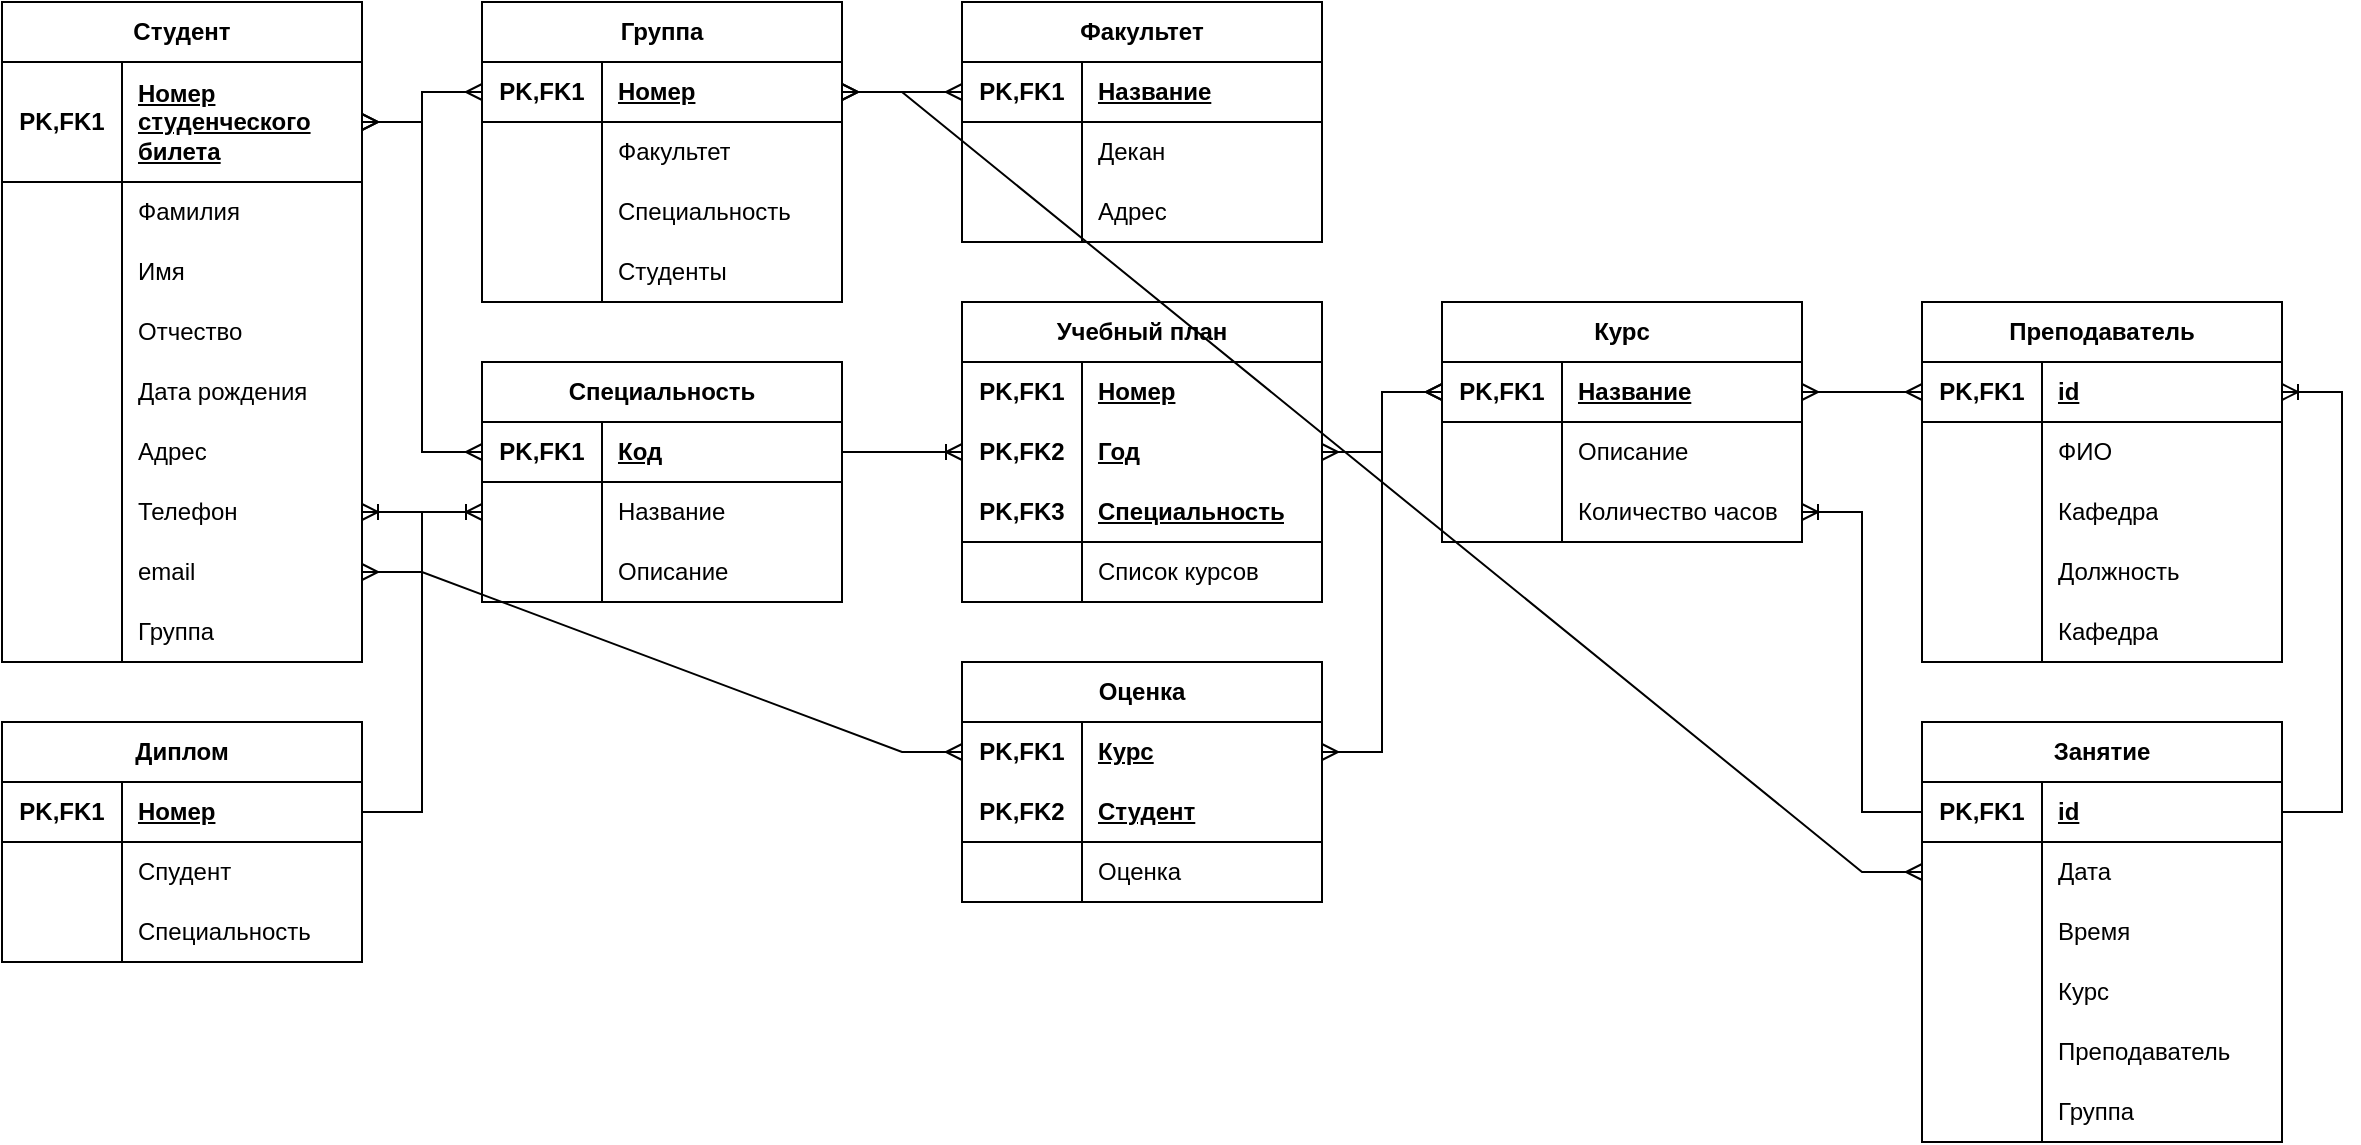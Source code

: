 <mxfile version="22.0.6" type="github">
  <diagram name="Страница — 1" id="ekPkBvsJ7cZYznlb19Yp">
    <mxGraphModel dx="1393" dy="972" grid="1" gridSize="10" guides="1" tooltips="1" connect="1" arrows="1" fold="1" page="1" pageScale="1" pageWidth="827" pageHeight="1169" math="0" shadow="0">
      <root>
        <mxCell id="0" />
        <mxCell id="1" parent="0" />
        <mxCell id="uXCC8TzNnHkalVKYo7rw-1" value="Студент" style="shape=table;startSize=30;container=1;collapsible=1;childLayout=tableLayout;fixedRows=1;rowLines=0;fontStyle=1;align=center;resizeLast=1;html=1;whiteSpace=wrap;" parent="1" vertex="1">
          <mxGeometry x="40" y="40" width="180" height="330" as="geometry" />
        </mxCell>
        <mxCell id="uXCC8TzNnHkalVKYo7rw-5" value="" style="shape=tableRow;horizontal=0;startSize=0;swimlaneHead=0;swimlaneBody=0;fillColor=none;collapsible=0;dropTarget=0;points=[[0,0.5],[1,0.5]];portConstraint=eastwest;top=0;left=0;right=0;bottom=1;html=1;" parent="uXCC8TzNnHkalVKYo7rw-1" vertex="1">
          <mxGeometry y="30" width="180" height="60" as="geometry" />
        </mxCell>
        <mxCell id="uXCC8TzNnHkalVKYo7rw-6" value="PK,FK1" style="shape=partialRectangle;connectable=0;fillColor=none;top=0;left=0;bottom=0;right=0;fontStyle=1;overflow=hidden;html=1;whiteSpace=wrap;" parent="uXCC8TzNnHkalVKYo7rw-5" vertex="1">
          <mxGeometry width="60" height="60" as="geometry">
            <mxRectangle width="60" height="60" as="alternateBounds" />
          </mxGeometry>
        </mxCell>
        <mxCell id="uXCC8TzNnHkalVKYo7rw-7" value="Номер студенческого билета" style="shape=partialRectangle;connectable=0;fillColor=none;top=0;left=0;bottom=0;right=0;align=left;spacingLeft=6;fontStyle=5;overflow=hidden;html=1;whiteSpace=wrap;" parent="uXCC8TzNnHkalVKYo7rw-5" vertex="1">
          <mxGeometry x="60" width="120" height="60" as="geometry">
            <mxRectangle width="120" height="60" as="alternateBounds" />
          </mxGeometry>
        </mxCell>
        <mxCell id="uXCC8TzNnHkalVKYo7rw-8" value="" style="shape=tableRow;horizontal=0;startSize=0;swimlaneHead=0;swimlaneBody=0;fillColor=none;collapsible=0;dropTarget=0;points=[[0,0.5],[1,0.5]];portConstraint=eastwest;top=0;left=0;right=0;bottom=0;html=1;" parent="uXCC8TzNnHkalVKYo7rw-1" vertex="1">
          <mxGeometry y="90" width="180" height="30" as="geometry" />
        </mxCell>
        <mxCell id="uXCC8TzNnHkalVKYo7rw-9" value="" style="shape=partialRectangle;connectable=0;fillColor=none;top=0;left=0;bottom=0;right=0;editable=1;overflow=hidden;html=1;whiteSpace=wrap;" parent="uXCC8TzNnHkalVKYo7rw-8" vertex="1">
          <mxGeometry width="60" height="30" as="geometry">
            <mxRectangle width="60" height="30" as="alternateBounds" />
          </mxGeometry>
        </mxCell>
        <mxCell id="uXCC8TzNnHkalVKYo7rw-10" value="Фамилия" style="shape=partialRectangle;connectable=0;fillColor=none;top=0;left=0;bottom=0;right=0;align=left;spacingLeft=6;overflow=hidden;html=1;whiteSpace=wrap;" parent="uXCC8TzNnHkalVKYo7rw-8" vertex="1">
          <mxGeometry x="60" width="120" height="30" as="geometry">
            <mxRectangle width="120" height="30" as="alternateBounds" />
          </mxGeometry>
        </mxCell>
        <mxCell id="uXCC8TzNnHkalVKYo7rw-11" value="" style="shape=tableRow;horizontal=0;startSize=0;swimlaneHead=0;swimlaneBody=0;fillColor=none;collapsible=0;dropTarget=0;points=[[0,0.5],[1,0.5]];portConstraint=eastwest;top=0;left=0;right=0;bottom=0;html=1;" parent="uXCC8TzNnHkalVKYo7rw-1" vertex="1">
          <mxGeometry y="120" width="180" height="30" as="geometry" />
        </mxCell>
        <mxCell id="uXCC8TzNnHkalVKYo7rw-12" value="" style="shape=partialRectangle;connectable=0;fillColor=none;top=0;left=0;bottom=0;right=0;editable=1;overflow=hidden;html=1;whiteSpace=wrap;" parent="uXCC8TzNnHkalVKYo7rw-11" vertex="1">
          <mxGeometry width="60" height="30" as="geometry">
            <mxRectangle width="60" height="30" as="alternateBounds" />
          </mxGeometry>
        </mxCell>
        <mxCell id="uXCC8TzNnHkalVKYo7rw-13" value="Имя" style="shape=partialRectangle;connectable=0;fillColor=none;top=0;left=0;bottom=0;right=0;align=left;spacingLeft=6;overflow=hidden;html=1;whiteSpace=wrap;" parent="uXCC8TzNnHkalVKYo7rw-11" vertex="1">
          <mxGeometry x="60" width="120" height="30" as="geometry">
            <mxRectangle width="120" height="30" as="alternateBounds" />
          </mxGeometry>
        </mxCell>
        <mxCell id="uXCC8TzNnHkalVKYo7rw-14" value="" style="shape=tableRow;horizontal=0;startSize=0;swimlaneHead=0;swimlaneBody=0;fillColor=none;collapsible=0;dropTarget=0;points=[[0,0.5],[1,0.5]];portConstraint=eastwest;top=0;left=0;right=0;bottom=0;html=1;" parent="uXCC8TzNnHkalVKYo7rw-1" vertex="1">
          <mxGeometry y="150" width="180" height="30" as="geometry" />
        </mxCell>
        <mxCell id="uXCC8TzNnHkalVKYo7rw-15" value="" style="shape=partialRectangle;connectable=0;fillColor=none;top=0;left=0;bottom=0;right=0;editable=1;overflow=hidden;html=1;whiteSpace=wrap;" parent="uXCC8TzNnHkalVKYo7rw-14" vertex="1">
          <mxGeometry width="60" height="30" as="geometry">
            <mxRectangle width="60" height="30" as="alternateBounds" />
          </mxGeometry>
        </mxCell>
        <mxCell id="uXCC8TzNnHkalVKYo7rw-16" value="Отчество" style="shape=partialRectangle;connectable=0;fillColor=none;top=0;left=0;bottom=0;right=0;align=left;spacingLeft=6;overflow=hidden;html=1;whiteSpace=wrap;" parent="uXCC8TzNnHkalVKYo7rw-14" vertex="1">
          <mxGeometry x="60" width="120" height="30" as="geometry">
            <mxRectangle width="120" height="30" as="alternateBounds" />
          </mxGeometry>
        </mxCell>
        <mxCell id="uXCC8TzNnHkalVKYo7rw-17" value="" style="shape=tableRow;horizontal=0;startSize=0;swimlaneHead=0;swimlaneBody=0;fillColor=none;collapsible=0;dropTarget=0;points=[[0,0.5],[1,0.5]];portConstraint=eastwest;top=0;left=0;right=0;bottom=0;html=1;" parent="uXCC8TzNnHkalVKYo7rw-1" vertex="1">
          <mxGeometry y="180" width="180" height="30" as="geometry" />
        </mxCell>
        <mxCell id="uXCC8TzNnHkalVKYo7rw-18" value="" style="shape=partialRectangle;connectable=0;fillColor=none;top=0;left=0;bottom=0;right=0;editable=1;overflow=hidden;html=1;whiteSpace=wrap;" parent="uXCC8TzNnHkalVKYo7rw-17" vertex="1">
          <mxGeometry width="60" height="30" as="geometry">
            <mxRectangle width="60" height="30" as="alternateBounds" />
          </mxGeometry>
        </mxCell>
        <mxCell id="uXCC8TzNnHkalVKYo7rw-19" value="Дата рождения" style="shape=partialRectangle;connectable=0;fillColor=none;top=0;left=0;bottom=0;right=0;align=left;spacingLeft=6;overflow=hidden;html=1;whiteSpace=wrap;" parent="uXCC8TzNnHkalVKYo7rw-17" vertex="1">
          <mxGeometry x="60" width="120" height="30" as="geometry">
            <mxRectangle width="120" height="30" as="alternateBounds" />
          </mxGeometry>
        </mxCell>
        <mxCell id="uXCC8TzNnHkalVKYo7rw-20" value="" style="shape=tableRow;horizontal=0;startSize=0;swimlaneHead=0;swimlaneBody=0;fillColor=none;collapsible=0;dropTarget=0;points=[[0,0.5],[1,0.5]];portConstraint=eastwest;top=0;left=0;right=0;bottom=0;html=1;" parent="uXCC8TzNnHkalVKYo7rw-1" vertex="1">
          <mxGeometry y="210" width="180" height="30" as="geometry" />
        </mxCell>
        <mxCell id="uXCC8TzNnHkalVKYo7rw-21" value="" style="shape=partialRectangle;connectable=0;fillColor=none;top=0;left=0;bottom=0;right=0;editable=1;overflow=hidden;html=1;whiteSpace=wrap;" parent="uXCC8TzNnHkalVKYo7rw-20" vertex="1">
          <mxGeometry width="60" height="30" as="geometry">
            <mxRectangle width="60" height="30" as="alternateBounds" />
          </mxGeometry>
        </mxCell>
        <mxCell id="uXCC8TzNnHkalVKYo7rw-22" value="Адрес" style="shape=partialRectangle;connectable=0;fillColor=none;top=0;left=0;bottom=0;right=0;align=left;spacingLeft=6;overflow=hidden;html=1;whiteSpace=wrap;" parent="uXCC8TzNnHkalVKYo7rw-20" vertex="1">
          <mxGeometry x="60" width="120" height="30" as="geometry">
            <mxRectangle width="120" height="30" as="alternateBounds" />
          </mxGeometry>
        </mxCell>
        <mxCell id="uXCC8TzNnHkalVKYo7rw-23" value="" style="shape=tableRow;horizontal=0;startSize=0;swimlaneHead=0;swimlaneBody=0;fillColor=none;collapsible=0;dropTarget=0;points=[[0,0.5],[1,0.5]];portConstraint=eastwest;top=0;left=0;right=0;bottom=0;html=1;" parent="uXCC8TzNnHkalVKYo7rw-1" vertex="1">
          <mxGeometry y="240" width="180" height="30" as="geometry" />
        </mxCell>
        <mxCell id="uXCC8TzNnHkalVKYo7rw-24" value="" style="shape=partialRectangle;connectable=0;fillColor=none;top=0;left=0;bottom=0;right=0;editable=1;overflow=hidden;html=1;whiteSpace=wrap;" parent="uXCC8TzNnHkalVKYo7rw-23" vertex="1">
          <mxGeometry width="60" height="30" as="geometry">
            <mxRectangle width="60" height="30" as="alternateBounds" />
          </mxGeometry>
        </mxCell>
        <mxCell id="uXCC8TzNnHkalVKYo7rw-25" value="Телефон" style="shape=partialRectangle;connectable=0;fillColor=none;top=0;left=0;bottom=0;right=0;align=left;spacingLeft=6;overflow=hidden;html=1;whiteSpace=wrap;" parent="uXCC8TzNnHkalVKYo7rw-23" vertex="1">
          <mxGeometry x="60" width="120" height="30" as="geometry">
            <mxRectangle width="120" height="30" as="alternateBounds" />
          </mxGeometry>
        </mxCell>
        <mxCell id="uXCC8TzNnHkalVKYo7rw-26" value="" style="shape=tableRow;horizontal=0;startSize=0;swimlaneHead=0;swimlaneBody=0;fillColor=none;collapsible=0;dropTarget=0;points=[[0,0.5],[1,0.5]];portConstraint=eastwest;top=0;left=0;right=0;bottom=0;html=1;" parent="uXCC8TzNnHkalVKYo7rw-1" vertex="1">
          <mxGeometry y="270" width="180" height="30" as="geometry" />
        </mxCell>
        <mxCell id="uXCC8TzNnHkalVKYo7rw-27" value="" style="shape=partialRectangle;connectable=0;fillColor=none;top=0;left=0;bottom=0;right=0;editable=1;overflow=hidden;html=1;whiteSpace=wrap;" parent="uXCC8TzNnHkalVKYo7rw-26" vertex="1">
          <mxGeometry width="60" height="30" as="geometry">
            <mxRectangle width="60" height="30" as="alternateBounds" />
          </mxGeometry>
        </mxCell>
        <mxCell id="uXCC8TzNnHkalVKYo7rw-28" value="email" style="shape=partialRectangle;connectable=0;fillColor=none;top=0;left=0;bottom=0;right=0;align=left;spacingLeft=6;overflow=hidden;html=1;whiteSpace=wrap;" parent="uXCC8TzNnHkalVKYo7rw-26" vertex="1">
          <mxGeometry x="60" width="120" height="30" as="geometry">
            <mxRectangle width="120" height="30" as="alternateBounds" />
          </mxGeometry>
        </mxCell>
        <mxCell id="5tpieAdQ_mzRjyHp9Hdp-1" value="" style="shape=tableRow;horizontal=0;startSize=0;swimlaneHead=0;swimlaneBody=0;fillColor=none;collapsible=0;dropTarget=0;points=[[0,0.5],[1,0.5]];portConstraint=eastwest;top=0;left=0;right=0;bottom=0;html=1;" vertex="1" parent="uXCC8TzNnHkalVKYo7rw-1">
          <mxGeometry y="300" width="180" height="30" as="geometry" />
        </mxCell>
        <mxCell id="5tpieAdQ_mzRjyHp9Hdp-2" value="" style="shape=partialRectangle;connectable=0;fillColor=none;top=0;left=0;bottom=0;right=0;editable=1;overflow=hidden;html=1;whiteSpace=wrap;" vertex="1" parent="5tpieAdQ_mzRjyHp9Hdp-1">
          <mxGeometry width="60" height="30" as="geometry">
            <mxRectangle width="60" height="30" as="alternateBounds" />
          </mxGeometry>
        </mxCell>
        <mxCell id="5tpieAdQ_mzRjyHp9Hdp-3" value="Группа" style="shape=partialRectangle;connectable=0;fillColor=none;top=0;left=0;bottom=0;right=0;align=left;spacingLeft=6;overflow=hidden;html=1;whiteSpace=wrap;" vertex="1" parent="5tpieAdQ_mzRjyHp9Hdp-1">
          <mxGeometry x="60" width="120" height="30" as="geometry">
            <mxRectangle width="120" height="30" as="alternateBounds" />
          </mxGeometry>
        </mxCell>
        <mxCell id="uXCC8TzNnHkalVKYo7rw-38" value="Факультет" style="shape=table;startSize=30;container=1;collapsible=1;childLayout=tableLayout;fixedRows=1;rowLines=0;fontStyle=1;align=center;resizeLast=1;html=1;whiteSpace=wrap;" parent="1" vertex="1">
          <mxGeometry x="520" y="40" width="180" height="120" as="geometry" />
        </mxCell>
        <mxCell id="uXCC8TzNnHkalVKYo7rw-42" value="" style="shape=tableRow;horizontal=0;startSize=0;swimlaneHead=0;swimlaneBody=0;fillColor=none;collapsible=0;dropTarget=0;points=[[0,0.5],[1,0.5]];portConstraint=eastwest;top=0;left=0;right=0;bottom=1;html=1;" parent="uXCC8TzNnHkalVKYo7rw-38" vertex="1">
          <mxGeometry y="30" width="180" height="30" as="geometry" />
        </mxCell>
        <mxCell id="uXCC8TzNnHkalVKYo7rw-43" value="PK,FK1" style="shape=partialRectangle;connectable=0;fillColor=none;top=0;left=0;bottom=0;right=0;fontStyle=1;overflow=hidden;html=1;whiteSpace=wrap;" parent="uXCC8TzNnHkalVKYo7rw-42" vertex="1">
          <mxGeometry width="60" height="30" as="geometry">
            <mxRectangle width="60" height="30" as="alternateBounds" />
          </mxGeometry>
        </mxCell>
        <mxCell id="uXCC8TzNnHkalVKYo7rw-44" value="Название" style="shape=partialRectangle;connectable=0;fillColor=none;top=0;left=0;bottom=0;right=0;align=left;spacingLeft=6;fontStyle=5;overflow=hidden;html=1;whiteSpace=wrap;" parent="uXCC8TzNnHkalVKYo7rw-42" vertex="1">
          <mxGeometry x="60" width="120" height="30" as="geometry">
            <mxRectangle width="120" height="30" as="alternateBounds" />
          </mxGeometry>
        </mxCell>
        <mxCell id="uXCC8TzNnHkalVKYo7rw-45" value="" style="shape=tableRow;horizontal=0;startSize=0;swimlaneHead=0;swimlaneBody=0;fillColor=none;collapsible=0;dropTarget=0;points=[[0,0.5],[1,0.5]];portConstraint=eastwest;top=0;left=0;right=0;bottom=0;html=1;" parent="uXCC8TzNnHkalVKYo7rw-38" vertex="1">
          <mxGeometry y="60" width="180" height="30" as="geometry" />
        </mxCell>
        <mxCell id="uXCC8TzNnHkalVKYo7rw-46" value="" style="shape=partialRectangle;connectable=0;fillColor=none;top=0;left=0;bottom=0;right=0;editable=1;overflow=hidden;html=1;whiteSpace=wrap;" parent="uXCC8TzNnHkalVKYo7rw-45" vertex="1">
          <mxGeometry width="60" height="30" as="geometry">
            <mxRectangle width="60" height="30" as="alternateBounds" />
          </mxGeometry>
        </mxCell>
        <mxCell id="uXCC8TzNnHkalVKYo7rw-47" value="Декан" style="shape=partialRectangle;connectable=0;fillColor=none;top=0;left=0;bottom=0;right=0;align=left;spacingLeft=6;overflow=hidden;html=1;whiteSpace=wrap;" parent="uXCC8TzNnHkalVKYo7rw-45" vertex="1">
          <mxGeometry x="60" width="120" height="30" as="geometry">
            <mxRectangle width="120" height="30" as="alternateBounds" />
          </mxGeometry>
        </mxCell>
        <mxCell id="uXCC8TzNnHkalVKYo7rw-48" value="" style="shape=tableRow;horizontal=0;startSize=0;swimlaneHead=0;swimlaneBody=0;fillColor=none;collapsible=0;dropTarget=0;points=[[0,0.5],[1,0.5]];portConstraint=eastwest;top=0;left=0;right=0;bottom=0;html=1;" parent="uXCC8TzNnHkalVKYo7rw-38" vertex="1">
          <mxGeometry y="90" width="180" height="30" as="geometry" />
        </mxCell>
        <mxCell id="uXCC8TzNnHkalVKYo7rw-49" value="" style="shape=partialRectangle;connectable=0;fillColor=none;top=0;left=0;bottom=0;right=0;editable=1;overflow=hidden;html=1;whiteSpace=wrap;" parent="uXCC8TzNnHkalVKYo7rw-48" vertex="1">
          <mxGeometry width="60" height="30" as="geometry">
            <mxRectangle width="60" height="30" as="alternateBounds" />
          </mxGeometry>
        </mxCell>
        <mxCell id="uXCC8TzNnHkalVKYo7rw-50" value="Адрес" style="shape=partialRectangle;connectable=0;fillColor=none;top=0;left=0;bottom=0;right=0;align=left;spacingLeft=6;overflow=hidden;html=1;whiteSpace=wrap;" parent="uXCC8TzNnHkalVKYo7rw-48" vertex="1">
          <mxGeometry x="60" width="120" height="30" as="geometry">
            <mxRectangle width="120" height="30" as="alternateBounds" />
          </mxGeometry>
        </mxCell>
        <mxCell id="uXCC8TzNnHkalVKYo7rw-51" value="Специальность" style="shape=table;startSize=30;container=1;collapsible=1;childLayout=tableLayout;fixedRows=1;rowLines=0;fontStyle=1;align=center;resizeLast=1;html=1;whiteSpace=wrap;" parent="1" vertex="1">
          <mxGeometry x="280" y="220" width="180" height="120" as="geometry" />
        </mxCell>
        <mxCell id="uXCC8TzNnHkalVKYo7rw-55" value="" style="shape=tableRow;horizontal=0;startSize=0;swimlaneHead=0;swimlaneBody=0;fillColor=none;collapsible=0;dropTarget=0;points=[[0,0.5],[1,0.5]];portConstraint=eastwest;top=0;left=0;right=0;bottom=1;html=1;" parent="uXCC8TzNnHkalVKYo7rw-51" vertex="1">
          <mxGeometry y="30" width="180" height="30" as="geometry" />
        </mxCell>
        <mxCell id="uXCC8TzNnHkalVKYo7rw-56" value="PK,FK1" style="shape=partialRectangle;connectable=0;fillColor=none;top=0;left=0;bottom=0;right=0;fontStyle=1;overflow=hidden;html=1;whiteSpace=wrap;" parent="uXCC8TzNnHkalVKYo7rw-55" vertex="1">
          <mxGeometry width="60" height="30" as="geometry">
            <mxRectangle width="60" height="30" as="alternateBounds" />
          </mxGeometry>
        </mxCell>
        <mxCell id="uXCC8TzNnHkalVKYo7rw-57" value="Код" style="shape=partialRectangle;connectable=0;fillColor=none;top=0;left=0;bottom=0;right=0;align=left;spacingLeft=6;fontStyle=5;overflow=hidden;html=1;whiteSpace=wrap;" parent="uXCC8TzNnHkalVKYo7rw-55" vertex="1">
          <mxGeometry x="60" width="120" height="30" as="geometry">
            <mxRectangle width="120" height="30" as="alternateBounds" />
          </mxGeometry>
        </mxCell>
        <mxCell id="uXCC8TzNnHkalVKYo7rw-58" value="" style="shape=tableRow;horizontal=0;startSize=0;swimlaneHead=0;swimlaneBody=0;fillColor=none;collapsible=0;dropTarget=0;points=[[0,0.5],[1,0.5]];portConstraint=eastwest;top=0;left=0;right=0;bottom=0;html=1;" parent="uXCC8TzNnHkalVKYo7rw-51" vertex="1">
          <mxGeometry y="60" width="180" height="30" as="geometry" />
        </mxCell>
        <mxCell id="uXCC8TzNnHkalVKYo7rw-59" value="" style="shape=partialRectangle;connectable=0;fillColor=none;top=0;left=0;bottom=0;right=0;editable=1;overflow=hidden;html=1;whiteSpace=wrap;" parent="uXCC8TzNnHkalVKYo7rw-58" vertex="1">
          <mxGeometry width="60" height="30" as="geometry">
            <mxRectangle width="60" height="30" as="alternateBounds" />
          </mxGeometry>
        </mxCell>
        <mxCell id="uXCC8TzNnHkalVKYo7rw-60" value="Название" style="shape=partialRectangle;connectable=0;fillColor=none;top=0;left=0;bottom=0;right=0;align=left;spacingLeft=6;overflow=hidden;html=1;whiteSpace=wrap;" parent="uXCC8TzNnHkalVKYo7rw-58" vertex="1">
          <mxGeometry x="60" width="120" height="30" as="geometry">
            <mxRectangle width="120" height="30" as="alternateBounds" />
          </mxGeometry>
        </mxCell>
        <mxCell id="uXCC8TzNnHkalVKYo7rw-61" value="" style="shape=tableRow;horizontal=0;startSize=0;swimlaneHead=0;swimlaneBody=0;fillColor=none;collapsible=0;dropTarget=0;points=[[0,0.5],[1,0.5]];portConstraint=eastwest;top=0;left=0;right=0;bottom=0;html=1;" parent="uXCC8TzNnHkalVKYo7rw-51" vertex="1">
          <mxGeometry y="90" width="180" height="30" as="geometry" />
        </mxCell>
        <mxCell id="uXCC8TzNnHkalVKYo7rw-62" value="" style="shape=partialRectangle;connectable=0;fillColor=none;top=0;left=0;bottom=0;right=0;editable=1;overflow=hidden;html=1;whiteSpace=wrap;" parent="uXCC8TzNnHkalVKYo7rw-61" vertex="1">
          <mxGeometry width="60" height="30" as="geometry">
            <mxRectangle width="60" height="30" as="alternateBounds" />
          </mxGeometry>
        </mxCell>
        <mxCell id="uXCC8TzNnHkalVKYo7rw-63" value="Описание" style="shape=partialRectangle;connectable=0;fillColor=none;top=0;left=0;bottom=0;right=0;align=left;spacingLeft=6;overflow=hidden;html=1;whiteSpace=wrap;" parent="uXCC8TzNnHkalVKYo7rw-61" vertex="1">
          <mxGeometry x="60" width="120" height="30" as="geometry">
            <mxRectangle width="120" height="30" as="alternateBounds" />
          </mxGeometry>
        </mxCell>
        <mxCell id="uXCC8TzNnHkalVKYo7rw-83" value="Курс" style="shape=table;startSize=30;container=1;collapsible=1;childLayout=tableLayout;fixedRows=1;rowLines=0;fontStyle=1;align=center;resizeLast=1;html=1;whiteSpace=wrap;" parent="1" vertex="1">
          <mxGeometry x="760" y="190" width="180" height="120" as="geometry" />
        </mxCell>
        <mxCell id="uXCC8TzNnHkalVKYo7rw-87" value="" style="shape=tableRow;horizontal=0;startSize=0;swimlaneHead=0;swimlaneBody=0;fillColor=none;collapsible=0;dropTarget=0;points=[[0,0.5],[1,0.5]];portConstraint=eastwest;top=0;left=0;right=0;bottom=1;html=1;" parent="uXCC8TzNnHkalVKYo7rw-83" vertex="1">
          <mxGeometry y="30" width="180" height="30" as="geometry" />
        </mxCell>
        <mxCell id="uXCC8TzNnHkalVKYo7rw-88" value="PK,FK1" style="shape=partialRectangle;connectable=0;fillColor=none;top=0;left=0;bottom=0;right=0;fontStyle=1;overflow=hidden;html=1;whiteSpace=wrap;" parent="uXCC8TzNnHkalVKYo7rw-87" vertex="1">
          <mxGeometry width="60" height="30" as="geometry">
            <mxRectangle width="60" height="30" as="alternateBounds" />
          </mxGeometry>
        </mxCell>
        <mxCell id="uXCC8TzNnHkalVKYo7rw-89" value="Название" style="shape=partialRectangle;connectable=0;fillColor=none;top=0;left=0;bottom=0;right=0;align=left;spacingLeft=6;fontStyle=5;overflow=hidden;html=1;whiteSpace=wrap;" parent="uXCC8TzNnHkalVKYo7rw-87" vertex="1">
          <mxGeometry x="60" width="120" height="30" as="geometry">
            <mxRectangle width="120" height="30" as="alternateBounds" />
          </mxGeometry>
        </mxCell>
        <mxCell id="uXCC8TzNnHkalVKYo7rw-90" value="" style="shape=tableRow;horizontal=0;startSize=0;swimlaneHead=0;swimlaneBody=0;fillColor=none;collapsible=0;dropTarget=0;points=[[0,0.5],[1,0.5]];portConstraint=eastwest;top=0;left=0;right=0;bottom=0;html=1;" parent="uXCC8TzNnHkalVKYo7rw-83" vertex="1">
          <mxGeometry y="60" width="180" height="30" as="geometry" />
        </mxCell>
        <mxCell id="uXCC8TzNnHkalVKYo7rw-91" value="" style="shape=partialRectangle;connectable=0;fillColor=none;top=0;left=0;bottom=0;right=0;editable=1;overflow=hidden;html=1;whiteSpace=wrap;" parent="uXCC8TzNnHkalVKYo7rw-90" vertex="1">
          <mxGeometry width="60" height="30" as="geometry">
            <mxRectangle width="60" height="30" as="alternateBounds" />
          </mxGeometry>
        </mxCell>
        <mxCell id="uXCC8TzNnHkalVKYo7rw-92" value="Описание" style="shape=partialRectangle;connectable=0;fillColor=none;top=0;left=0;bottom=0;right=0;align=left;spacingLeft=6;overflow=hidden;html=1;whiteSpace=wrap;" parent="uXCC8TzNnHkalVKYo7rw-90" vertex="1">
          <mxGeometry x="60" width="120" height="30" as="geometry">
            <mxRectangle width="120" height="30" as="alternateBounds" />
          </mxGeometry>
        </mxCell>
        <mxCell id="uXCC8TzNnHkalVKYo7rw-93" value="" style="shape=tableRow;horizontal=0;startSize=0;swimlaneHead=0;swimlaneBody=0;fillColor=none;collapsible=0;dropTarget=0;points=[[0,0.5],[1,0.5]];portConstraint=eastwest;top=0;left=0;right=0;bottom=0;html=1;" parent="uXCC8TzNnHkalVKYo7rw-83" vertex="1">
          <mxGeometry y="90" width="180" height="30" as="geometry" />
        </mxCell>
        <mxCell id="uXCC8TzNnHkalVKYo7rw-94" value="" style="shape=partialRectangle;connectable=0;fillColor=none;top=0;left=0;bottom=0;right=0;editable=1;overflow=hidden;html=1;whiteSpace=wrap;" parent="uXCC8TzNnHkalVKYo7rw-93" vertex="1">
          <mxGeometry width="60" height="30" as="geometry">
            <mxRectangle width="60" height="30" as="alternateBounds" />
          </mxGeometry>
        </mxCell>
        <mxCell id="uXCC8TzNnHkalVKYo7rw-95" value="Количество часов" style="shape=partialRectangle;connectable=0;fillColor=none;top=0;left=0;bottom=0;right=0;align=left;spacingLeft=6;overflow=hidden;html=1;whiteSpace=wrap;" parent="uXCC8TzNnHkalVKYo7rw-93" vertex="1">
          <mxGeometry x="60" width="120" height="30" as="geometry">
            <mxRectangle width="120" height="30" as="alternateBounds" />
          </mxGeometry>
        </mxCell>
        <mxCell id="uXCC8TzNnHkalVKYo7rw-160" value="Оценка" style="shape=table;startSize=30;container=1;collapsible=1;childLayout=tableLayout;fixedRows=1;rowLines=0;fontStyle=1;align=center;resizeLast=1;html=1;whiteSpace=wrap;" parent="1" vertex="1">
          <mxGeometry x="520" y="370" width="180" height="120" as="geometry" />
        </mxCell>
        <mxCell id="uXCC8TzNnHkalVKYo7rw-161" value="" style="shape=tableRow;horizontal=0;startSize=0;swimlaneHead=0;swimlaneBody=0;fillColor=none;collapsible=0;dropTarget=0;points=[[0,0.5],[1,0.5]];portConstraint=eastwest;top=0;left=0;right=0;bottom=0;html=1;" parent="uXCC8TzNnHkalVKYo7rw-160" vertex="1">
          <mxGeometry y="30" width="180" height="30" as="geometry" />
        </mxCell>
        <mxCell id="uXCC8TzNnHkalVKYo7rw-162" value="PK,FK1" style="shape=partialRectangle;connectable=0;fillColor=none;top=0;left=0;bottom=0;right=0;fontStyle=1;overflow=hidden;html=1;whiteSpace=wrap;" parent="uXCC8TzNnHkalVKYo7rw-161" vertex="1">
          <mxGeometry width="60" height="30" as="geometry">
            <mxRectangle width="60" height="30" as="alternateBounds" />
          </mxGeometry>
        </mxCell>
        <mxCell id="uXCC8TzNnHkalVKYo7rw-163" value="Курс" style="shape=partialRectangle;connectable=0;fillColor=none;top=0;left=0;bottom=0;right=0;align=left;spacingLeft=6;fontStyle=5;overflow=hidden;html=1;whiteSpace=wrap;" parent="uXCC8TzNnHkalVKYo7rw-161" vertex="1">
          <mxGeometry x="60" width="120" height="30" as="geometry">
            <mxRectangle width="120" height="30" as="alternateBounds" />
          </mxGeometry>
        </mxCell>
        <mxCell id="uXCC8TzNnHkalVKYo7rw-164" value="" style="shape=tableRow;horizontal=0;startSize=0;swimlaneHead=0;swimlaneBody=0;fillColor=none;collapsible=0;dropTarget=0;points=[[0,0.5],[1,0.5]];portConstraint=eastwest;top=0;left=0;right=0;bottom=1;html=1;" parent="uXCC8TzNnHkalVKYo7rw-160" vertex="1">
          <mxGeometry y="60" width="180" height="30" as="geometry" />
        </mxCell>
        <mxCell id="uXCC8TzNnHkalVKYo7rw-165" value="PK,FK2" style="shape=partialRectangle;connectable=0;fillColor=none;top=0;left=0;bottom=0;right=0;fontStyle=1;overflow=hidden;html=1;whiteSpace=wrap;" parent="uXCC8TzNnHkalVKYo7rw-164" vertex="1">
          <mxGeometry width="60" height="30" as="geometry">
            <mxRectangle width="60" height="30" as="alternateBounds" />
          </mxGeometry>
        </mxCell>
        <mxCell id="uXCC8TzNnHkalVKYo7rw-166" value="Студент" style="shape=partialRectangle;connectable=0;fillColor=none;top=0;left=0;bottom=0;right=0;align=left;spacingLeft=6;fontStyle=5;overflow=hidden;html=1;whiteSpace=wrap;" parent="uXCC8TzNnHkalVKYo7rw-164" vertex="1">
          <mxGeometry x="60" width="120" height="30" as="geometry">
            <mxRectangle width="120" height="30" as="alternateBounds" />
          </mxGeometry>
        </mxCell>
        <mxCell id="uXCC8TzNnHkalVKYo7rw-167" value="" style="shape=tableRow;horizontal=0;startSize=0;swimlaneHead=0;swimlaneBody=0;fillColor=none;collapsible=0;dropTarget=0;points=[[0,0.5],[1,0.5]];portConstraint=eastwest;top=0;left=0;right=0;bottom=0;html=1;" parent="uXCC8TzNnHkalVKYo7rw-160" vertex="1">
          <mxGeometry y="90" width="180" height="30" as="geometry" />
        </mxCell>
        <mxCell id="uXCC8TzNnHkalVKYo7rw-168" value="" style="shape=partialRectangle;connectable=0;fillColor=none;top=0;left=0;bottom=0;right=0;editable=1;overflow=hidden;html=1;whiteSpace=wrap;" parent="uXCC8TzNnHkalVKYo7rw-167" vertex="1">
          <mxGeometry width="60" height="30" as="geometry">
            <mxRectangle width="60" height="30" as="alternateBounds" />
          </mxGeometry>
        </mxCell>
        <mxCell id="uXCC8TzNnHkalVKYo7rw-169" value="Оценка" style="shape=partialRectangle;connectable=0;fillColor=none;top=0;left=0;bottom=0;right=0;align=left;spacingLeft=6;overflow=hidden;html=1;whiteSpace=wrap;" parent="uXCC8TzNnHkalVKYo7rw-167" vertex="1">
          <mxGeometry x="60" width="120" height="30" as="geometry">
            <mxRectangle width="120" height="30" as="alternateBounds" />
          </mxGeometry>
        </mxCell>
        <mxCell id="uXCC8TzNnHkalVKYo7rw-173" value="Диплом" style="shape=table;startSize=30;container=1;collapsible=1;childLayout=tableLayout;fixedRows=1;rowLines=0;fontStyle=1;align=center;resizeLast=1;html=1;whiteSpace=wrap;" parent="1" vertex="1">
          <mxGeometry x="40" y="400" width="180" height="120" as="geometry" />
        </mxCell>
        <mxCell id="uXCC8TzNnHkalVKYo7rw-177" value="" style="shape=tableRow;horizontal=0;startSize=0;swimlaneHead=0;swimlaneBody=0;fillColor=none;collapsible=0;dropTarget=0;points=[[0,0.5],[1,0.5]];portConstraint=eastwest;top=0;left=0;right=0;bottom=1;html=1;" parent="uXCC8TzNnHkalVKYo7rw-173" vertex="1">
          <mxGeometry y="30" width="180" height="30" as="geometry" />
        </mxCell>
        <mxCell id="uXCC8TzNnHkalVKYo7rw-178" value="PK,FK1" style="shape=partialRectangle;connectable=0;fillColor=none;top=0;left=0;bottom=0;right=0;fontStyle=1;overflow=hidden;html=1;whiteSpace=wrap;" parent="uXCC8TzNnHkalVKYo7rw-177" vertex="1">
          <mxGeometry width="60" height="30" as="geometry">
            <mxRectangle width="60" height="30" as="alternateBounds" />
          </mxGeometry>
        </mxCell>
        <mxCell id="uXCC8TzNnHkalVKYo7rw-179" value="Номер" style="shape=partialRectangle;connectable=0;fillColor=none;top=0;left=0;bottom=0;right=0;align=left;spacingLeft=6;fontStyle=5;overflow=hidden;html=1;whiteSpace=wrap;" parent="uXCC8TzNnHkalVKYo7rw-177" vertex="1">
          <mxGeometry x="60" width="120" height="30" as="geometry">
            <mxRectangle width="120" height="30" as="alternateBounds" />
          </mxGeometry>
        </mxCell>
        <mxCell id="uXCC8TzNnHkalVKYo7rw-180" value="" style="shape=tableRow;horizontal=0;startSize=0;swimlaneHead=0;swimlaneBody=0;fillColor=none;collapsible=0;dropTarget=0;points=[[0,0.5],[1,0.5]];portConstraint=eastwest;top=0;left=0;right=0;bottom=0;html=1;" parent="uXCC8TzNnHkalVKYo7rw-173" vertex="1">
          <mxGeometry y="60" width="180" height="30" as="geometry" />
        </mxCell>
        <mxCell id="uXCC8TzNnHkalVKYo7rw-181" value="" style="shape=partialRectangle;connectable=0;fillColor=none;top=0;left=0;bottom=0;right=0;editable=1;overflow=hidden;html=1;whiteSpace=wrap;" parent="uXCC8TzNnHkalVKYo7rw-180" vertex="1">
          <mxGeometry width="60" height="30" as="geometry">
            <mxRectangle width="60" height="30" as="alternateBounds" />
          </mxGeometry>
        </mxCell>
        <mxCell id="uXCC8TzNnHkalVKYo7rw-182" value="Спудент" style="shape=partialRectangle;connectable=0;fillColor=none;top=0;left=0;bottom=0;right=0;align=left;spacingLeft=6;overflow=hidden;html=1;whiteSpace=wrap;" parent="uXCC8TzNnHkalVKYo7rw-180" vertex="1">
          <mxGeometry x="60" width="120" height="30" as="geometry">
            <mxRectangle width="120" height="30" as="alternateBounds" />
          </mxGeometry>
        </mxCell>
        <mxCell id="uXCC8TzNnHkalVKYo7rw-183" value="" style="shape=tableRow;horizontal=0;startSize=0;swimlaneHead=0;swimlaneBody=0;fillColor=none;collapsible=0;dropTarget=0;points=[[0,0.5],[1,0.5]];portConstraint=eastwest;top=0;left=0;right=0;bottom=0;html=1;" parent="uXCC8TzNnHkalVKYo7rw-173" vertex="1">
          <mxGeometry y="90" width="180" height="30" as="geometry" />
        </mxCell>
        <mxCell id="uXCC8TzNnHkalVKYo7rw-184" value="" style="shape=partialRectangle;connectable=0;fillColor=none;top=0;left=0;bottom=0;right=0;editable=1;overflow=hidden;html=1;whiteSpace=wrap;" parent="uXCC8TzNnHkalVKYo7rw-183" vertex="1">
          <mxGeometry width="60" height="30" as="geometry">
            <mxRectangle width="60" height="30" as="alternateBounds" />
          </mxGeometry>
        </mxCell>
        <mxCell id="uXCC8TzNnHkalVKYo7rw-185" value="Специальность" style="shape=partialRectangle;connectable=0;fillColor=none;top=0;left=0;bottom=0;right=0;align=left;spacingLeft=6;overflow=hidden;html=1;whiteSpace=wrap;" parent="uXCC8TzNnHkalVKYo7rw-183" vertex="1">
          <mxGeometry x="60" width="120" height="30" as="geometry">
            <mxRectangle width="120" height="30" as="alternateBounds" />
          </mxGeometry>
        </mxCell>
        <mxCell id="uXCC8TzNnHkalVKYo7rw-189" value="" style="edgeStyle=entityRelationEdgeStyle;fontSize=12;html=1;endArrow=ERmany;startArrow=ERmany;rounded=0;entryX=0;entryY=0.5;entryDx=0;entryDy=0;" parent="1" source="uXCC8TzNnHkalVKYo7rw-5" target="uXCC8TzNnHkalVKYo7rw-55" edge="1">
          <mxGeometry width="100" height="100" relative="1" as="geometry">
            <mxPoint x="380" y="310" as="sourcePoint" />
            <mxPoint x="480" y="210" as="targetPoint" />
          </mxGeometry>
        </mxCell>
        <mxCell id="uXCC8TzNnHkalVKYo7rw-191" value="" style="edgeStyle=entityRelationEdgeStyle;fontSize=12;html=1;endArrow=ERoneToMany;rounded=0;exitX=1;exitY=0.5;exitDx=0;exitDy=0;" parent="1" source="uXCC8TzNnHkalVKYo7rw-55" target="uXCC8TzNnHkalVKYo7rw-115" edge="1">
          <mxGeometry width="100" height="100" relative="1" as="geometry">
            <mxPoint x="460" y="245" as="sourcePoint" />
            <mxPoint x="590" y="210" as="targetPoint" />
          </mxGeometry>
        </mxCell>
        <mxCell id="uXCC8TzNnHkalVKYo7rw-115" value="Учебный план" style="shape=table;startSize=30;container=1;collapsible=1;childLayout=tableLayout;fixedRows=1;rowLines=0;fontStyle=1;align=center;resizeLast=1;html=1;whiteSpace=wrap;" parent="1" vertex="1">
          <mxGeometry x="520" y="190" width="180" height="150" as="geometry" />
        </mxCell>
        <mxCell id="uXCC8TzNnHkalVKYo7rw-116" value="" style="shape=tableRow;horizontal=0;startSize=0;swimlaneHead=0;swimlaneBody=0;fillColor=none;collapsible=0;dropTarget=0;points=[[0,0.5],[1,0.5]];portConstraint=eastwest;top=0;left=0;right=0;bottom=0;html=1;" parent="uXCC8TzNnHkalVKYo7rw-115" vertex="1">
          <mxGeometry y="30" width="180" height="30" as="geometry" />
        </mxCell>
        <mxCell id="uXCC8TzNnHkalVKYo7rw-117" value="PK,FK1" style="shape=partialRectangle;connectable=0;fillColor=none;top=0;left=0;bottom=0;right=0;fontStyle=1;overflow=hidden;html=1;whiteSpace=wrap;" parent="uXCC8TzNnHkalVKYo7rw-116" vertex="1">
          <mxGeometry width="60" height="30" as="geometry">
            <mxRectangle width="60" height="30" as="alternateBounds" />
          </mxGeometry>
        </mxCell>
        <mxCell id="uXCC8TzNnHkalVKYo7rw-118" value="Номер" style="shape=partialRectangle;connectable=0;fillColor=none;top=0;left=0;bottom=0;right=0;align=left;spacingLeft=6;fontStyle=5;overflow=hidden;html=1;whiteSpace=wrap;" parent="uXCC8TzNnHkalVKYo7rw-116" vertex="1">
          <mxGeometry x="60" width="120" height="30" as="geometry">
            <mxRectangle width="120" height="30" as="alternateBounds" />
          </mxGeometry>
        </mxCell>
        <mxCell id="uXCC8TzNnHkalVKYo7rw-128" value="" style="shape=tableRow;horizontal=0;startSize=0;swimlaneHead=0;swimlaneBody=0;fillColor=none;collapsible=0;dropTarget=0;points=[[0,0.5],[1,0.5]];portConstraint=eastwest;top=0;left=0;right=0;bottom=0;html=1;" parent="uXCC8TzNnHkalVKYo7rw-115" vertex="1">
          <mxGeometry y="60" width="180" height="30" as="geometry" />
        </mxCell>
        <mxCell id="uXCC8TzNnHkalVKYo7rw-129" value="PK,FK2" style="shape=partialRectangle;connectable=0;fillColor=none;top=0;left=0;bottom=0;right=0;fontStyle=1;overflow=hidden;html=1;whiteSpace=wrap;" parent="uXCC8TzNnHkalVKYo7rw-128" vertex="1">
          <mxGeometry width="60" height="30" as="geometry">
            <mxRectangle width="60" height="30" as="alternateBounds" />
          </mxGeometry>
        </mxCell>
        <mxCell id="uXCC8TzNnHkalVKYo7rw-130" value="Год" style="shape=partialRectangle;connectable=0;fillColor=none;top=0;left=0;bottom=0;right=0;align=left;spacingLeft=6;fontStyle=5;overflow=hidden;html=1;whiteSpace=wrap;" parent="uXCC8TzNnHkalVKYo7rw-128" vertex="1">
          <mxGeometry x="60" width="120" height="30" as="geometry">
            <mxRectangle width="120" height="30" as="alternateBounds" />
          </mxGeometry>
        </mxCell>
        <mxCell id="uXCC8TzNnHkalVKYo7rw-119" value="" style="shape=tableRow;horizontal=0;startSize=0;swimlaneHead=0;swimlaneBody=0;fillColor=none;collapsible=0;dropTarget=0;points=[[0,0.5],[1,0.5]];portConstraint=eastwest;top=0;left=0;right=0;bottom=1;html=1;" parent="uXCC8TzNnHkalVKYo7rw-115" vertex="1">
          <mxGeometry y="90" width="180" height="30" as="geometry" />
        </mxCell>
        <mxCell id="uXCC8TzNnHkalVKYo7rw-120" value="PK,FK3" style="shape=partialRectangle;connectable=0;fillColor=none;top=0;left=0;bottom=0;right=0;fontStyle=1;overflow=hidden;html=1;whiteSpace=wrap;" parent="uXCC8TzNnHkalVKYo7rw-119" vertex="1">
          <mxGeometry width="60" height="30" as="geometry">
            <mxRectangle width="60" height="30" as="alternateBounds" />
          </mxGeometry>
        </mxCell>
        <mxCell id="uXCC8TzNnHkalVKYo7rw-121" value="Специальность" style="shape=partialRectangle;connectable=0;fillColor=none;top=0;left=0;bottom=0;right=0;align=left;spacingLeft=6;fontStyle=5;overflow=hidden;html=1;whiteSpace=wrap;" parent="uXCC8TzNnHkalVKYo7rw-119" vertex="1">
          <mxGeometry x="60" width="120" height="30" as="geometry">
            <mxRectangle width="120" height="30" as="alternateBounds" />
          </mxGeometry>
        </mxCell>
        <mxCell id="uXCC8TzNnHkalVKYo7rw-122" value="" style="shape=tableRow;horizontal=0;startSize=0;swimlaneHead=0;swimlaneBody=0;fillColor=none;collapsible=0;dropTarget=0;points=[[0,0.5],[1,0.5]];portConstraint=eastwest;top=0;left=0;right=0;bottom=0;html=1;" parent="uXCC8TzNnHkalVKYo7rw-115" vertex="1">
          <mxGeometry y="120" width="180" height="30" as="geometry" />
        </mxCell>
        <mxCell id="uXCC8TzNnHkalVKYo7rw-123" value="" style="shape=partialRectangle;connectable=0;fillColor=none;top=0;left=0;bottom=0;right=0;editable=1;overflow=hidden;html=1;whiteSpace=wrap;" parent="uXCC8TzNnHkalVKYo7rw-122" vertex="1">
          <mxGeometry width="60" height="30" as="geometry">
            <mxRectangle width="60" height="30" as="alternateBounds" />
          </mxGeometry>
        </mxCell>
        <mxCell id="uXCC8TzNnHkalVKYo7rw-124" value="Список курсов" style="shape=partialRectangle;connectable=0;fillColor=none;top=0;left=0;bottom=0;right=0;align=left;spacingLeft=6;overflow=hidden;html=1;whiteSpace=wrap;" parent="uXCC8TzNnHkalVKYo7rw-122" vertex="1">
          <mxGeometry x="60" width="120" height="30" as="geometry">
            <mxRectangle width="120" height="30" as="alternateBounds" />
          </mxGeometry>
        </mxCell>
        <mxCell id="uXCC8TzNnHkalVKYo7rw-192" value="" style="edgeStyle=entityRelationEdgeStyle;fontSize=12;html=1;endArrow=ERmany;startArrow=ERmany;rounded=0;" parent="1" source="uXCC8TzNnHkalVKYo7rw-128" target="uXCC8TzNnHkalVKYo7rw-87" edge="1">
          <mxGeometry width="100" height="100" relative="1" as="geometry">
            <mxPoint x="620" y="310" as="sourcePoint" />
            <mxPoint x="720" y="210" as="targetPoint" />
          </mxGeometry>
        </mxCell>
        <mxCell id="uXCC8TzNnHkalVKYo7rw-193" value="" style="edgeStyle=entityRelationEdgeStyle;fontSize=12;html=1;endArrow=ERmany;startArrow=ERmany;rounded=0;" parent="1" source="uXCC8TzNnHkalVKYo7rw-87" target="uXCC8TzNnHkalVKYo7rw-103" edge="1">
          <mxGeometry width="100" height="100" relative="1" as="geometry">
            <mxPoint x="1050" y="310" as="sourcePoint" />
            <mxPoint x="1010" y="175.0" as="targetPoint" />
          </mxGeometry>
        </mxCell>
        <mxCell id="uXCC8TzNnHkalVKYo7rw-194" value="" style="edgeStyle=entityRelationEdgeStyle;fontSize=12;html=1;endArrow=ERoneToMany;rounded=0;" parent="1" source="5tpieAdQ_mzRjyHp9Hdp-8" target="uXCC8TzNnHkalVKYo7rw-93" edge="1">
          <mxGeometry width="100" height="100" relative="1" as="geometry">
            <mxPoint x="1000" y="455" as="sourcePoint" />
            <mxPoint x="1070" y="210" as="targetPoint" />
          </mxGeometry>
        </mxCell>
        <mxCell id="uXCC8TzNnHkalVKYo7rw-195" value="" style="edgeStyle=entityRelationEdgeStyle;fontSize=12;html=1;endArrow=ERmany;startArrow=ERmany;rounded=0;" parent="1" source="uXCC8TzNnHkalVKYo7rw-26" target="uXCC8TzNnHkalVKYo7rw-161" edge="1">
          <mxGeometry width="100" height="100" relative="1" as="geometry">
            <mxPoint x="360" y="310" as="sourcePoint" />
            <mxPoint x="460" y="210" as="targetPoint" />
          </mxGeometry>
        </mxCell>
        <mxCell id="uXCC8TzNnHkalVKYo7rw-196" value="" style="edgeStyle=entityRelationEdgeStyle;fontSize=12;html=1;endArrow=ERmany;startArrow=ERmany;rounded=0;" parent="1" source="uXCC8TzNnHkalVKYo7rw-161" target="uXCC8TzNnHkalVKYo7rw-87" edge="1">
          <mxGeometry width="100" height="100" relative="1" as="geometry">
            <mxPoint x="840" y="310" as="sourcePoint" />
            <mxPoint x="940" y="210" as="targetPoint" />
          </mxGeometry>
        </mxCell>
        <mxCell id="uXCC8TzNnHkalVKYo7rw-197" value="" style="edgeStyle=entityRelationEdgeStyle;fontSize=12;html=1;endArrow=ERoneToMany;rounded=0;" parent="1" source="5tpieAdQ_mzRjyHp9Hdp-8" target="uXCC8TzNnHkalVKYo7rw-103" edge="1">
          <mxGeometry width="100" height="100" relative="1" as="geometry">
            <mxPoint x="1180" y="455" as="sourcePoint" />
            <mxPoint x="1190" y="175.0" as="targetPoint" />
          </mxGeometry>
        </mxCell>
        <mxCell id="uXCC8TzNnHkalVKYo7rw-198" value="" style="edgeStyle=entityRelationEdgeStyle;fontSize=12;html=1;endArrow=ERoneToMany;rounded=0;exitX=1;exitY=0.5;exitDx=0;exitDy=0;" parent="1" source="uXCC8TzNnHkalVKYo7rw-177" target="uXCC8TzNnHkalVKYo7rw-23" edge="1">
          <mxGeometry width="100" height="100" relative="1" as="geometry">
            <mxPoint x="250" y="310" as="sourcePoint" />
            <mxPoint x="350" y="210" as="targetPoint" />
          </mxGeometry>
        </mxCell>
        <mxCell id="uXCC8TzNnHkalVKYo7rw-199" value="" style="edgeStyle=entityRelationEdgeStyle;fontSize=12;html=1;endArrow=ERoneToMany;rounded=0;exitX=1;exitY=0.5;exitDx=0;exitDy=0;" parent="1" source="uXCC8TzNnHkalVKYo7rw-177" target="uXCC8TzNnHkalVKYo7rw-58" edge="1">
          <mxGeometry width="100" height="100" relative="1" as="geometry">
            <mxPoint x="250" y="310" as="sourcePoint" />
            <mxPoint x="350" y="210" as="targetPoint" />
          </mxGeometry>
        </mxCell>
        <mxCell id="5tpieAdQ_mzRjyHp9Hdp-4" value="Занятие" style="shape=table;startSize=30;container=1;collapsible=1;childLayout=tableLayout;fixedRows=1;rowLines=0;fontStyle=1;align=center;resizeLast=1;html=1;whiteSpace=wrap;" vertex="1" parent="1">
          <mxGeometry x="1000" y="400" width="180" height="210" as="geometry" />
        </mxCell>
        <mxCell id="5tpieAdQ_mzRjyHp9Hdp-8" value="" style="shape=tableRow;horizontal=0;startSize=0;swimlaneHead=0;swimlaneBody=0;fillColor=none;collapsible=0;dropTarget=0;points=[[0,0.5],[1,0.5]];portConstraint=eastwest;top=0;left=0;right=0;bottom=1;html=1;" vertex="1" parent="5tpieAdQ_mzRjyHp9Hdp-4">
          <mxGeometry y="30" width="180" height="30" as="geometry" />
        </mxCell>
        <mxCell id="5tpieAdQ_mzRjyHp9Hdp-9" value="PK,FK1" style="shape=partialRectangle;connectable=0;fillColor=none;top=0;left=0;bottom=0;right=0;fontStyle=1;overflow=hidden;html=1;whiteSpace=wrap;" vertex="1" parent="5tpieAdQ_mzRjyHp9Hdp-8">
          <mxGeometry width="60" height="30" as="geometry">
            <mxRectangle width="60" height="30" as="alternateBounds" />
          </mxGeometry>
        </mxCell>
        <mxCell id="5tpieAdQ_mzRjyHp9Hdp-10" value="id" style="shape=partialRectangle;connectable=0;fillColor=none;top=0;left=0;bottom=0;right=0;align=left;spacingLeft=6;fontStyle=5;overflow=hidden;html=1;whiteSpace=wrap;" vertex="1" parent="5tpieAdQ_mzRjyHp9Hdp-8">
          <mxGeometry x="60" width="120" height="30" as="geometry">
            <mxRectangle width="120" height="30" as="alternateBounds" />
          </mxGeometry>
        </mxCell>
        <mxCell id="5tpieAdQ_mzRjyHp9Hdp-11" value="" style="shape=tableRow;horizontal=0;startSize=0;swimlaneHead=0;swimlaneBody=0;fillColor=none;collapsible=0;dropTarget=0;points=[[0,0.5],[1,0.5]];portConstraint=eastwest;top=0;left=0;right=0;bottom=0;html=1;" vertex="1" parent="5tpieAdQ_mzRjyHp9Hdp-4">
          <mxGeometry y="60" width="180" height="30" as="geometry" />
        </mxCell>
        <mxCell id="5tpieAdQ_mzRjyHp9Hdp-12" value="" style="shape=partialRectangle;connectable=0;fillColor=none;top=0;left=0;bottom=0;right=0;editable=1;overflow=hidden;html=1;whiteSpace=wrap;" vertex="1" parent="5tpieAdQ_mzRjyHp9Hdp-11">
          <mxGeometry width="60" height="30" as="geometry">
            <mxRectangle width="60" height="30" as="alternateBounds" />
          </mxGeometry>
        </mxCell>
        <mxCell id="5tpieAdQ_mzRjyHp9Hdp-13" value="Дата" style="shape=partialRectangle;connectable=0;fillColor=none;top=0;left=0;bottom=0;right=0;align=left;spacingLeft=6;overflow=hidden;html=1;whiteSpace=wrap;" vertex="1" parent="5tpieAdQ_mzRjyHp9Hdp-11">
          <mxGeometry x="60" width="120" height="30" as="geometry">
            <mxRectangle width="120" height="30" as="alternateBounds" />
          </mxGeometry>
        </mxCell>
        <mxCell id="5tpieAdQ_mzRjyHp9Hdp-14" value="" style="shape=tableRow;horizontal=0;startSize=0;swimlaneHead=0;swimlaneBody=0;fillColor=none;collapsible=0;dropTarget=0;points=[[0,0.5],[1,0.5]];portConstraint=eastwest;top=0;left=0;right=0;bottom=0;html=1;" vertex="1" parent="5tpieAdQ_mzRjyHp9Hdp-4">
          <mxGeometry y="90" width="180" height="30" as="geometry" />
        </mxCell>
        <mxCell id="5tpieAdQ_mzRjyHp9Hdp-15" value="" style="shape=partialRectangle;connectable=0;fillColor=none;top=0;left=0;bottom=0;right=0;editable=1;overflow=hidden;html=1;whiteSpace=wrap;" vertex="1" parent="5tpieAdQ_mzRjyHp9Hdp-14">
          <mxGeometry width="60" height="30" as="geometry">
            <mxRectangle width="60" height="30" as="alternateBounds" />
          </mxGeometry>
        </mxCell>
        <mxCell id="5tpieAdQ_mzRjyHp9Hdp-16" value="Время" style="shape=partialRectangle;connectable=0;fillColor=none;top=0;left=0;bottom=0;right=0;align=left;spacingLeft=6;overflow=hidden;html=1;whiteSpace=wrap;" vertex="1" parent="5tpieAdQ_mzRjyHp9Hdp-14">
          <mxGeometry x="60" width="120" height="30" as="geometry">
            <mxRectangle width="120" height="30" as="alternateBounds" />
          </mxGeometry>
        </mxCell>
        <mxCell id="5tpieAdQ_mzRjyHp9Hdp-17" value="" style="shape=tableRow;horizontal=0;startSize=0;swimlaneHead=0;swimlaneBody=0;fillColor=none;collapsible=0;dropTarget=0;points=[[0,0.5],[1,0.5]];portConstraint=eastwest;top=0;left=0;right=0;bottom=0;html=1;" vertex="1" parent="5tpieAdQ_mzRjyHp9Hdp-4">
          <mxGeometry y="120" width="180" height="30" as="geometry" />
        </mxCell>
        <mxCell id="5tpieAdQ_mzRjyHp9Hdp-18" value="" style="shape=partialRectangle;connectable=0;fillColor=none;top=0;left=0;bottom=0;right=0;editable=1;overflow=hidden;html=1;whiteSpace=wrap;" vertex="1" parent="5tpieAdQ_mzRjyHp9Hdp-17">
          <mxGeometry width="60" height="30" as="geometry">
            <mxRectangle width="60" height="30" as="alternateBounds" />
          </mxGeometry>
        </mxCell>
        <mxCell id="5tpieAdQ_mzRjyHp9Hdp-19" value="Курс" style="shape=partialRectangle;connectable=0;fillColor=none;top=0;left=0;bottom=0;right=0;align=left;spacingLeft=6;overflow=hidden;html=1;whiteSpace=wrap;" vertex="1" parent="5tpieAdQ_mzRjyHp9Hdp-17">
          <mxGeometry x="60" width="120" height="30" as="geometry">
            <mxRectangle width="120" height="30" as="alternateBounds" />
          </mxGeometry>
        </mxCell>
        <mxCell id="5tpieAdQ_mzRjyHp9Hdp-20" value="" style="shape=tableRow;horizontal=0;startSize=0;swimlaneHead=0;swimlaneBody=0;fillColor=none;collapsible=0;dropTarget=0;points=[[0,0.5],[1,0.5]];portConstraint=eastwest;top=0;left=0;right=0;bottom=0;html=1;" vertex="1" parent="5tpieAdQ_mzRjyHp9Hdp-4">
          <mxGeometry y="150" width="180" height="30" as="geometry" />
        </mxCell>
        <mxCell id="5tpieAdQ_mzRjyHp9Hdp-21" value="" style="shape=partialRectangle;connectable=0;fillColor=none;top=0;left=0;bottom=0;right=0;editable=1;overflow=hidden;html=1;whiteSpace=wrap;" vertex="1" parent="5tpieAdQ_mzRjyHp9Hdp-20">
          <mxGeometry width="60" height="30" as="geometry">
            <mxRectangle width="60" height="30" as="alternateBounds" />
          </mxGeometry>
        </mxCell>
        <mxCell id="5tpieAdQ_mzRjyHp9Hdp-22" value="Преподаватель" style="shape=partialRectangle;connectable=0;fillColor=none;top=0;left=0;bottom=0;right=0;align=left;spacingLeft=6;overflow=hidden;html=1;whiteSpace=wrap;" vertex="1" parent="5tpieAdQ_mzRjyHp9Hdp-20">
          <mxGeometry x="60" width="120" height="30" as="geometry">
            <mxRectangle width="120" height="30" as="alternateBounds" />
          </mxGeometry>
        </mxCell>
        <mxCell id="5tpieAdQ_mzRjyHp9Hdp-39" value="" style="shape=tableRow;horizontal=0;startSize=0;swimlaneHead=0;swimlaneBody=0;fillColor=none;collapsible=0;dropTarget=0;points=[[0,0.5],[1,0.5]];portConstraint=eastwest;top=0;left=0;right=0;bottom=0;html=1;" vertex="1" parent="5tpieAdQ_mzRjyHp9Hdp-4">
          <mxGeometry y="180" width="180" height="30" as="geometry" />
        </mxCell>
        <mxCell id="5tpieAdQ_mzRjyHp9Hdp-40" value="" style="shape=partialRectangle;connectable=0;fillColor=none;top=0;left=0;bottom=0;right=0;editable=1;overflow=hidden;html=1;whiteSpace=wrap;" vertex="1" parent="5tpieAdQ_mzRjyHp9Hdp-39">
          <mxGeometry width="60" height="30" as="geometry">
            <mxRectangle width="60" height="30" as="alternateBounds" />
          </mxGeometry>
        </mxCell>
        <mxCell id="5tpieAdQ_mzRjyHp9Hdp-41" value="Группа" style="shape=partialRectangle;connectable=0;fillColor=none;top=0;left=0;bottom=0;right=0;align=left;spacingLeft=6;overflow=hidden;html=1;whiteSpace=wrap;" vertex="1" parent="5tpieAdQ_mzRjyHp9Hdp-39">
          <mxGeometry x="60" width="120" height="30" as="geometry">
            <mxRectangle width="120" height="30" as="alternateBounds" />
          </mxGeometry>
        </mxCell>
        <mxCell id="uXCC8TzNnHkalVKYo7rw-99" value="Преподаватель" style="shape=table;startSize=30;container=1;collapsible=1;childLayout=tableLayout;fixedRows=1;rowLines=0;fontStyle=1;align=center;resizeLast=1;html=1;whiteSpace=wrap;" parent="1" vertex="1">
          <mxGeometry x="1000" y="190" width="180" height="180" as="geometry" />
        </mxCell>
        <mxCell id="uXCC8TzNnHkalVKYo7rw-103" value="" style="shape=tableRow;horizontal=0;startSize=0;swimlaneHead=0;swimlaneBody=0;fillColor=none;collapsible=0;dropTarget=0;points=[[0,0.5],[1,0.5]];portConstraint=eastwest;top=0;left=0;right=0;bottom=1;html=1;" parent="uXCC8TzNnHkalVKYo7rw-99" vertex="1">
          <mxGeometry y="30" width="180" height="30" as="geometry" />
        </mxCell>
        <mxCell id="uXCC8TzNnHkalVKYo7rw-104" value="PK,FK1" style="shape=partialRectangle;connectable=0;fillColor=none;top=0;left=0;bottom=0;right=0;fontStyle=1;overflow=hidden;html=1;whiteSpace=wrap;" parent="uXCC8TzNnHkalVKYo7rw-103" vertex="1">
          <mxGeometry width="60" height="30" as="geometry">
            <mxRectangle width="60" height="30" as="alternateBounds" />
          </mxGeometry>
        </mxCell>
        <mxCell id="uXCC8TzNnHkalVKYo7rw-105" value="id" style="shape=partialRectangle;connectable=0;fillColor=none;top=0;left=0;bottom=0;right=0;align=left;spacingLeft=6;fontStyle=5;overflow=hidden;html=1;whiteSpace=wrap;" parent="uXCC8TzNnHkalVKYo7rw-103" vertex="1">
          <mxGeometry x="60" width="120" height="30" as="geometry">
            <mxRectangle width="120" height="30" as="alternateBounds" />
          </mxGeometry>
        </mxCell>
        <mxCell id="uXCC8TzNnHkalVKYo7rw-106" value="" style="shape=tableRow;horizontal=0;startSize=0;swimlaneHead=0;swimlaneBody=0;fillColor=none;collapsible=0;dropTarget=0;points=[[0,0.5],[1,0.5]];portConstraint=eastwest;top=0;left=0;right=0;bottom=0;html=1;" parent="uXCC8TzNnHkalVKYo7rw-99" vertex="1">
          <mxGeometry y="60" width="180" height="30" as="geometry" />
        </mxCell>
        <mxCell id="uXCC8TzNnHkalVKYo7rw-107" value="" style="shape=partialRectangle;connectable=0;fillColor=none;top=0;left=0;bottom=0;right=0;editable=1;overflow=hidden;html=1;whiteSpace=wrap;" parent="uXCC8TzNnHkalVKYo7rw-106" vertex="1">
          <mxGeometry width="60" height="30" as="geometry">
            <mxRectangle width="60" height="30" as="alternateBounds" />
          </mxGeometry>
        </mxCell>
        <mxCell id="uXCC8TzNnHkalVKYo7rw-108" value="ФИО" style="shape=partialRectangle;connectable=0;fillColor=none;top=0;left=0;bottom=0;right=0;align=left;spacingLeft=6;overflow=hidden;html=1;whiteSpace=wrap;" parent="uXCC8TzNnHkalVKYo7rw-106" vertex="1">
          <mxGeometry x="60" width="120" height="30" as="geometry">
            <mxRectangle width="120" height="30" as="alternateBounds" />
          </mxGeometry>
        </mxCell>
        <mxCell id="uXCC8TzNnHkalVKYo7rw-109" value="" style="shape=tableRow;horizontal=0;startSize=0;swimlaneHead=0;swimlaneBody=0;fillColor=none;collapsible=0;dropTarget=0;points=[[0,0.5],[1,0.5]];portConstraint=eastwest;top=0;left=0;right=0;bottom=0;html=1;" parent="uXCC8TzNnHkalVKYo7rw-99" vertex="1">
          <mxGeometry y="90" width="180" height="30" as="geometry" />
        </mxCell>
        <mxCell id="uXCC8TzNnHkalVKYo7rw-110" value="" style="shape=partialRectangle;connectable=0;fillColor=none;top=0;left=0;bottom=0;right=0;editable=1;overflow=hidden;html=1;whiteSpace=wrap;" parent="uXCC8TzNnHkalVKYo7rw-109" vertex="1">
          <mxGeometry width="60" height="30" as="geometry">
            <mxRectangle width="60" height="30" as="alternateBounds" />
          </mxGeometry>
        </mxCell>
        <mxCell id="uXCC8TzNnHkalVKYo7rw-111" value="Кафедра" style="shape=partialRectangle;connectable=0;fillColor=none;top=0;left=0;bottom=0;right=0;align=left;spacingLeft=6;overflow=hidden;html=1;whiteSpace=wrap;" parent="uXCC8TzNnHkalVKYo7rw-109" vertex="1">
          <mxGeometry x="60" width="120" height="30" as="geometry">
            <mxRectangle width="120" height="30" as="alternateBounds" />
          </mxGeometry>
        </mxCell>
        <mxCell id="5tpieAdQ_mzRjyHp9Hdp-42" value="" style="shape=tableRow;horizontal=0;startSize=0;swimlaneHead=0;swimlaneBody=0;fillColor=none;collapsible=0;dropTarget=0;points=[[0,0.5],[1,0.5]];portConstraint=eastwest;top=0;left=0;right=0;bottom=0;html=1;" vertex="1" parent="uXCC8TzNnHkalVKYo7rw-99">
          <mxGeometry y="120" width="180" height="30" as="geometry" />
        </mxCell>
        <mxCell id="5tpieAdQ_mzRjyHp9Hdp-43" value="" style="shape=partialRectangle;connectable=0;fillColor=none;top=0;left=0;bottom=0;right=0;editable=1;overflow=hidden;html=1;whiteSpace=wrap;" vertex="1" parent="5tpieAdQ_mzRjyHp9Hdp-42">
          <mxGeometry width="60" height="30" as="geometry">
            <mxRectangle width="60" height="30" as="alternateBounds" />
          </mxGeometry>
        </mxCell>
        <mxCell id="5tpieAdQ_mzRjyHp9Hdp-44" value="Должность" style="shape=partialRectangle;connectable=0;fillColor=none;top=0;left=0;bottom=0;right=0;align=left;spacingLeft=6;overflow=hidden;html=1;whiteSpace=wrap;" vertex="1" parent="5tpieAdQ_mzRjyHp9Hdp-42">
          <mxGeometry x="60" width="120" height="30" as="geometry">
            <mxRectangle width="120" height="30" as="alternateBounds" />
          </mxGeometry>
        </mxCell>
        <mxCell id="5tpieAdQ_mzRjyHp9Hdp-64" value="" style="shape=tableRow;horizontal=0;startSize=0;swimlaneHead=0;swimlaneBody=0;fillColor=none;collapsible=0;dropTarget=0;points=[[0,0.5],[1,0.5]];portConstraint=eastwest;top=0;left=0;right=0;bottom=0;html=1;" vertex="1" parent="uXCC8TzNnHkalVKYo7rw-99">
          <mxGeometry y="150" width="180" height="30" as="geometry" />
        </mxCell>
        <mxCell id="5tpieAdQ_mzRjyHp9Hdp-65" value="" style="shape=partialRectangle;connectable=0;fillColor=none;top=0;left=0;bottom=0;right=0;editable=1;overflow=hidden;html=1;whiteSpace=wrap;" vertex="1" parent="5tpieAdQ_mzRjyHp9Hdp-64">
          <mxGeometry width="60" height="30" as="geometry">
            <mxRectangle width="60" height="30" as="alternateBounds" />
          </mxGeometry>
        </mxCell>
        <mxCell id="5tpieAdQ_mzRjyHp9Hdp-66" value="Кафедра" style="shape=partialRectangle;connectable=0;fillColor=none;top=0;left=0;bottom=0;right=0;align=left;spacingLeft=6;overflow=hidden;html=1;whiteSpace=wrap;" vertex="1" parent="5tpieAdQ_mzRjyHp9Hdp-64">
          <mxGeometry x="60" width="120" height="30" as="geometry">
            <mxRectangle width="120" height="30" as="alternateBounds" />
          </mxGeometry>
        </mxCell>
        <mxCell id="5tpieAdQ_mzRjyHp9Hdp-67" value="Группа" style="shape=table;startSize=30;container=1;collapsible=1;childLayout=tableLayout;fixedRows=1;rowLines=0;fontStyle=1;align=center;resizeLast=1;html=1;whiteSpace=wrap;" vertex="1" parent="1">
          <mxGeometry x="280" y="40" width="180" height="150" as="geometry" />
        </mxCell>
        <mxCell id="5tpieAdQ_mzRjyHp9Hdp-71" value="" style="shape=tableRow;horizontal=0;startSize=0;swimlaneHead=0;swimlaneBody=0;fillColor=none;collapsible=0;dropTarget=0;points=[[0,0.5],[1,0.5]];portConstraint=eastwest;top=0;left=0;right=0;bottom=1;html=1;" vertex="1" parent="5tpieAdQ_mzRjyHp9Hdp-67">
          <mxGeometry y="30" width="180" height="30" as="geometry" />
        </mxCell>
        <mxCell id="5tpieAdQ_mzRjyHp9Hdp-72" value="PK,FK1" style="shape=partialRectangle;connectable=0;fillColor=none;top=0;left=0;bottom=0;right=0;fontStyle=1;overflow=hidden;html=1;whiteSpace=wrap;" vertex="1" parent="5tpieAdQ_mzRjyHp9Hdp-71">
          <mxGeometry width="60" height="30" as="geometry">
            <mxRectangle width="60" height="30" as="alternateBounds" />
          </mxGeometry>
        </mxCell>
        <mxCell id="5tpieAdQ_mzRjyHp9Hdp-73" value="Номер" style="shape=partialRectangle;connectable=0;fillColor=none;top=0;left=0;bottom=0;right=0;align=left;spacingLeft=6;fontStyle=5;overflow=hidden;html=1;whiteSpace=wrap;" vertex="1" parent="5tpieAdQ_mzRjyHp9Hdp-71">
          <mxGeometry x="60" width="120" height="30" as="geometry">
            <mxRectangle width="120" height="30" as="alternateBounds" />
          </mxGeometry>
        </mxCell>
        <mxCell id="5tpieAdQ_mzRjyHp9Hdp-74" value="" style="shape=tableRow;horizontal=0;startSize=0;swimlaneHead=0;swimlaneBody=0;fillColor=none;collapsible=0;dropTarget=0;points=[[0,0.5],[1,0.5]];portConstraint=eastwest;top=0;left=0;right=0;bottom=0;html=1;" vertex="1" parent="5tpieAdQ_mzRjyHp9Hdp-67">
          <mxGeometry y="60" width="180" height="30" as="geometry" />
        </mxCell>
        <mxCell id="5tpieAdQ_mzRjyHp9Hdp-75" value="" style="shape=partialRectangle;connectable=0;fillColor=none;top=0;left=0;bottom=0;right=0;editable=1;overflow=hidden;html=1;whiteSpace=wrap;" vertex="1" parent="5tpieAdQ_mzRjyHp9Hdp-74">
          <mxGeometry width="60" height="30" as="geometry">
            <mxRectangle width="60" height="30" as="alternateBounds" />
          </mxGeometry>
        </mxCell>
        <mxCell id="5tpieAdQ_mzRjyHp9Hdp-76" value="Факультет" style="shape=partialRectangle;connectable=0;fillColor=none;top=0;left=0;bottom=0;right=0;align=left;spacingLeft=6;overflow=hidden;html=1;whiteSpace=wrap;" vertex="1" parent="5tpieAdQ_mzRjyHp9Hdp-74">
          <mxGeometry x="60" width="120" height="30" as="geometry">
            <mxRectangle width="120" height="30" as="alternateBounds" />
          </mxGeometry>
        </mxCell>
        <mxCell id="5tpieAdQ_mzRjyHp9Hdp-77" value="" style="shape=tableRow;horizontal=0;startSize=0;swimlaneHead=0;swimlaneBody=0;fillColor=none;collapsible=0;dropTarget=0;points=[[0,0.5],[1,0.5]];portConstraint=eastwest;top=0;left=0;right=0;bottom=0;html=1;" vertex="1" parent="5tpieAdQ_mzRjyHp9Hdp-67">
          <mxGeometry y="90" width="180" height="30" as="geometry" />
        </mxCell>
        <mxCell id="5tpieAdQ_mzRjyHp9Hdp-78" value="" style="shape=partialRectangle;connectable=0;fillColor=none;top=0;left=0;bottom=0;right=0;editable=1;overflow=hidden;html=1;whiteSpace=wrap;" vertex="1" parent="5tpieAdQ_mzRjyHp9Hdp-77">
          <mxGeometry width="60" height="30" as="geometry">
            <mxRectangle width="60" height="30" as="alternateBounds" />
          </mxGeometry>
        </mxCell>
        <mxCell id="5tpieAdQ_mzRjyHp9Hdp-79" value="Специальность" style="shape=partialRectangle;connectable=0;fillColor=none;top=0;left=0;bottom=0;right=0;align=left;spacingLeft=6;overflow=hidden;html=1;whiteSpace=wrap;" vertex="1" parent="5tpieAdQ_mzRjyHp9Hdp-77">
          <mxGeometry x="60" width="120" height="30" as="geometry">
            <mxRectangle width="120" height="30" as="alternateBounds" />
          </mxGeometry>
        </mxCell>
        <mxCell id="5tpieAdQ_mzRjyHp9Hdp-80" value="" style="shape=tableRow;horizontal=0;startSize=0;swimlaneHead=0;swimlaneBody=0;fillColor=none;collapsible=0;dropTarget=0;points=[[0,0.5],[1,0.5]];portConstraint=eastwest;top=0;left=0;right=0;bottom=0;html=1;" vertex="1" parent="5tpieAdQ_mzRjyHp9Hdp-67">
          <mxGeometry y="120" width="180" height="30" as="geometry" />
        </mxCell>
        <mxCell id="5tpieAdQ_mzRjyHp9Hdp-81" value="" style="shape=partialRectangle;connectable=0;fillColor=none;top=0;left=0;bottom=0;right=0;editable=1;overflow=hidden;html=1;whiteSpace=wrap;" vertex="1" parent="5tpieAdQ_mzRjyHp9Hdp-80">
          <mxGeometry width="60" height="30" as="geometry">
            <mxRectangle width="60" height="30" as="alternateBounds" />
          </mxGeometry>
        </mxCell>
        <mxCell id="5tpieAdQ_mzRjyHp9Hdp-82" value="Студенты" style="shape=partialRectangle;connectable=0;fillColor=none;top=0;left=0;bottom=0;right=0;align=left;spacingLeft=6;overflow=hidden;html=1;whiteSpace=wrap;" vertex="1" parent="5tpieAdQ_mzRjyHp9Hdp-80">
          <mxGeometry x="60" width="120" height="30" as="geometry">
            <mxRectangle width="120" height="30" as="alternateBounds" />
          </mxGeometry>
        </mxCell>
        <mxCell id="5tpieAdQ_mzRjyHp9Hdp-83" value="" style="edgeStyle=entityRelationEdgeStyle;fontSize=12;html=1;endArrow=ERmany;startArrow=ERmany;rounded=0;" edge="1" parent="1" source="uXCC8TzNnHkalVKYo7rw-5" target="5tpieAdQ_mzRjyHp9Hdp-71">
          <mxGeometry width="100" height="100" relative="1" as="geometry">
            <mxPoint x="240" y="122.5" as="sourcePoint" />
            <mxPoint x="300" y="287.5" as="targetPoint" />
          </mxGeometry>
        </mxCell>
        <mxCell id="5tpieAdQ_mzRjyHp9Hdp-84" value="" style="edgeStyle=entityRelationEdgeStyle;fontSize=12;html=1;endArrow=ERmany;startArrow=ERmany;rounded=0;" edge="1" parent="1" source="5tpieAdQ_mzRjyHp9Hdp-71" target="5tpieAdQ_mzRjyHp9Hdp-11">
          <mxGeometry width="100" height="100" relative="1" as="geometry">
            <mxPoint x="240" y="120" as="sourcePoint" />
            <mxPoint x="300" y="285" as="targetPoint" />
          </mxGeometry>
        </mxCell>
        <mxCell id="5tpieAdQ_mzRjyHp9Hdp-85" value="" style="edgeStyle=entityRelationEdgeStyle;fontSize=12;html=1;endArrow=ERmany;startArrow=ERmany;rounded=0;" edge="1" parent="1" source="5tpieAdQ_mzRjyHp9Hdp-71" target="uXCC8TzNnHkalVKYo7rw-42">
          <mxGeometry width="100" height="100" relative="1" as="geometry">
            <mxPoint x="250" y="130" as="sourcePoint" />
            <mxPoint x="310" y="295" as="targetPoint" />
          </mxGeometry>
        </mxCell>
      </root>
    </mxGraphModel>
  </diagram>
</mxfile>
